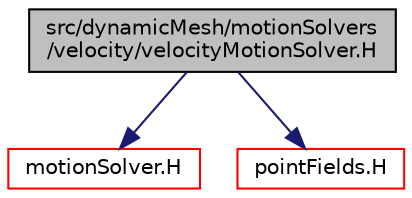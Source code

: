 digraph "src/dynamicMesh/motionSolvers/velocity/velocityMotionSolver.H"
{
  bgcolor="transparent";
  edge [fontname="Helvetica",fontsize="10",labelfontname="Helvetica",labelfontsize="10"];
  node [fontname="Helvetica",fontsize="10",shape=record];
  Node1 [label="src/dynamicMesh/motionSolvers\l/velocity/velocityMotionSolver.H",height=0.2,width=0.4,color="black", fillcolor="grey75", style="filled" fontcolor="black"];
  Node1 -> Node2 [color="midnightblue",fontsize="10",style="solid",fontname="Helvetica"];
  Node2 [label="motionSolver.H",height=0.2,width=0.4,color="red",URL="$motionSolver_8H.html"];
  Node1 -> Node3 [color="midnightblue",fontsize="10",style="solid",fontname="Helvetica"];
  Node3 [label="pointFields.H",height=0.2,width=0.4,color="red",URL="$pointFields_8H.html"];
}
